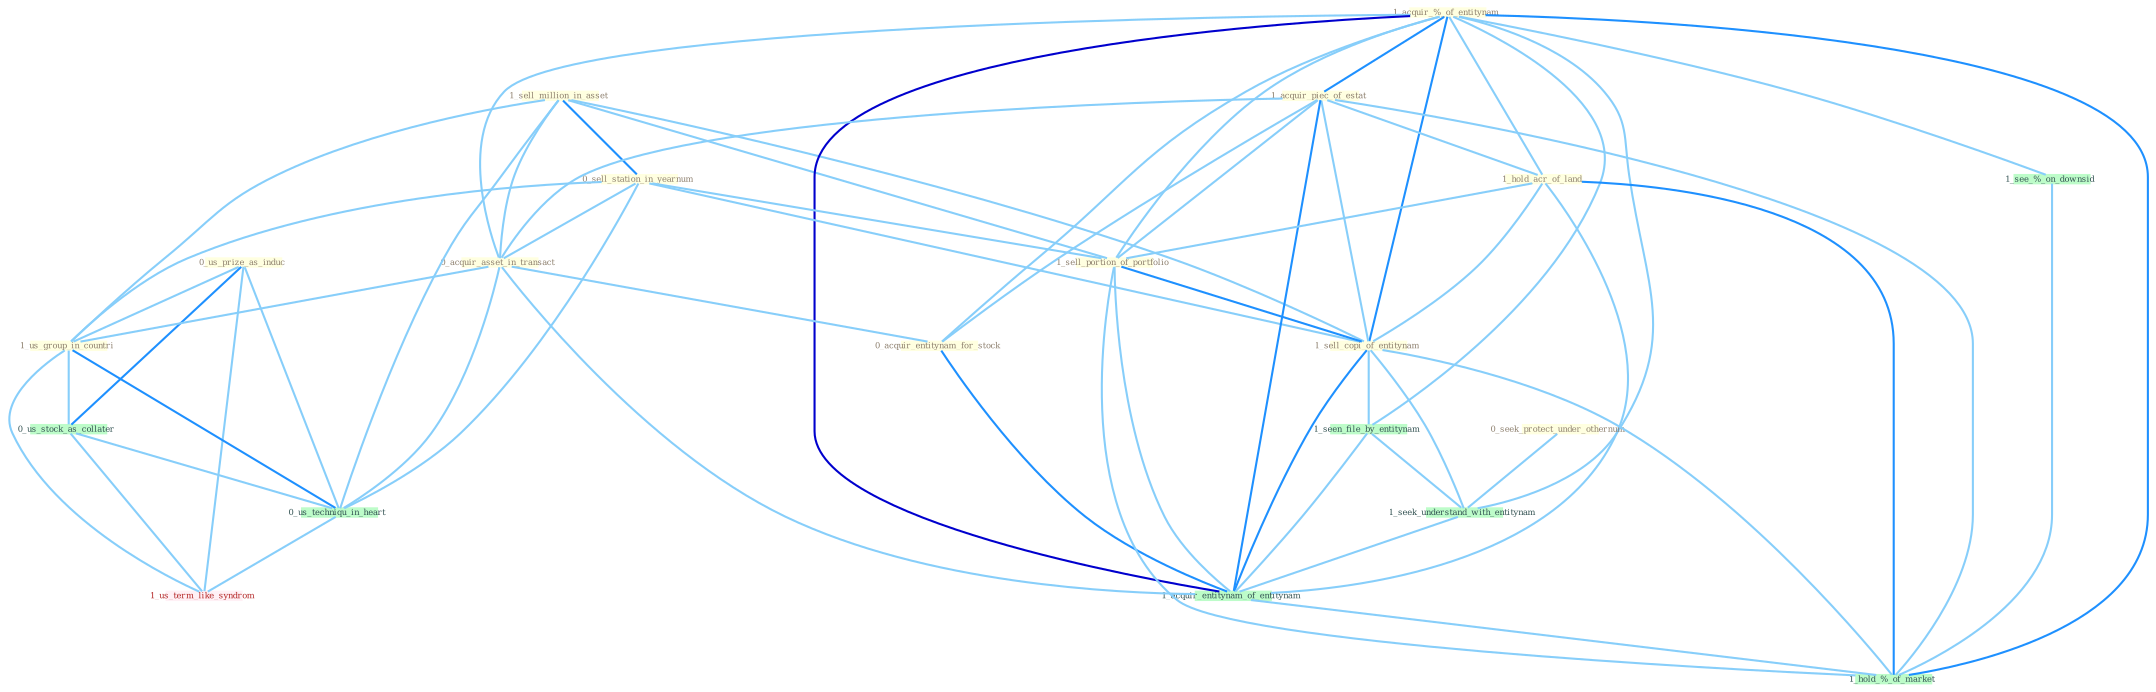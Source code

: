 Graph G{ 
    node
    [shape=polygon,style=filled,width=.5,height=.06,color="#BDFCC9",fixedsize=true,fontsize=4,
    fontcolor="#2f4f4f"];
    {node
    [color="#ffffe0", fontcolor="#8b7d6b"] "0_us_prize_as_induc " "1_sell_million_in_asset " "1_acquir_%_of_entitynam " "0_sell_station_in_yearnum " "1_acquir_piec_of_estat " "0_acquir_asset_in_transact " "1_hold_acr_of_land " "1_us_group_in_countri " "0_acquir_entitynam_for_stock " "0_seek_protect_under_othernum " "1_sell_portion_of_portfolio " "1_sell_copi_of_entitynam "}
{node [color="#fff0f5", fontcolor="#b22222"] "1_us_term_like_syndrom "}
edge [color="#B0E2FF"];

	"0_us_prize_as_induc " -- "1_us_group_in_countri " [w="1", color="#87cefa" ];
	"0_us_prize_as_induc " -- "0_us_stock_as_collater " [w="2", color="#1e90ff" , len=0.8];
	"0_us_prize_as_induc " -- "0_us_techniqu_in_heart " [w="1", color="#87cefa" ];
	"0_us_prize_as_induc " -- "1_us_term_like_syndrom " [w="1", color="#87cefa" ];
	"1_sell_million_in_asset " -- "0_sell_station_in_yearnum " [w="2", color="#1e90ff" , len=0.8];
	"1_sell_million_in_asset " -- "0_acquir_asset_in_transact " [w="1", color="#87cefa" ];
	"1_sell_million_in_asset " -- "1_us_group_in_countri " [w="1", color="#87cefa" ];
	"1_sell_million_in_asset " -- "1_sell_portion_of_portfolio " [w="1", color="#87cefa" ];
	"1_sell_million_in_asset " -- "1_sell_copi_of_entitynam " [w="1", color="#87cefa" ];
	"1_sell_million_in_asset " -- "0_us_techniqu_in_heart " [w="1", color="#87cefa" ];
	"1_acquir_%_of_entitynam " -- "1_acquir_piec_of_estat " [w="2", color="#1e90ff" , len=0.8];
	"1_acquir_%_of_entitynam " -- "0_acquir_asset_in_transact " [w="1", color="#87cefa" ];
	"1_acquir_%_of_entitynam " -- "1_hold_acr_of_land " [w="1", color="#87cefa" ];
	"1_acquir_%_of_entitynam " -- "0_acquir_entitynam_for_stock " [w="1", color="#87cefa" ];
	"1_acquir_%_of_entitynam " -- "1_sell_portion_of_portfolio " [w="1", color="#87cefa" ];
	"1_acquir_%_of_entitynam " -- "1_sell_copi_of_entitynam " [w="2", color="#1e90ff" , len=0.8];
	"1_acquir_%_of_entitynam " -- "1_seen_file_by_entitynam " [w="1", color="#87cefa" ];
	"1_acquir_%_of_entitynam " -- "1_seek_understand_with_entitynam " [w="1", color="#87cefa" ];
	"1_acquir_%_of_entitynam " -- "1_acquir_entitynam_of_entitynam " [w="3", color="#0000cd" , len=0.6];
	"1_acquir_%_of_entitynam " -- "1_see_%_on_downsid " [w="1", color="#87cefa" ];
	"1_acquir_%_of_entitynam " -- "1_hold_%_of_market " [w="2", color="#1e90ff" , len=0.8];
	"0_sell_station_in_yearnum " -- "0_acquir_asset_in_transact " [w="1", color="#87cefa" ];
	"0_sell_station_in_yearnum " -- "1_us_group_in_countri " [w="1", color="#87cefa" ];
	"0_sell_station_in_yearnum " -- "1_sell_portion_of_portfolio " [w="1", color="#87cefa" ];
	"0_sell_station_in_yearnum " -- "1_sell_copi_of_entitynam " [w="1", color="#87cefa" ];
	"0_sell_station_in_yearnum " -- "0_us_techniqu_in_heart " [w="1", color="#87cefa" ];
	"1_acquir_piec_of_estat " -- "0_acquir_asset_in_transact " [w="1", color="#87cefa" ];
	"1_acquir_piec_of_estat " -- "1_hold_acr_of_land " [w="1", color="#87cefa" ];
	"1_acquir_piec_of_estat " -- "0_acquir_entitynam_for_stock " [w="1", color="#87cefa" ];
	"1_acquir_piec_of_estat " -- "1_sell_portion_of_portfolio " [w="1", color="#87cefa" ];
	"1_acquir_piec_of_estat " -- "1_sell_copi_of_entitynam " [w="1", color="#87cefa" ];
	"1_acquir_piec_of_estat " -- "1_acquir_entitynam_of_entitynam " [w="2", color="#1e90ff" , len=0.8];
	"1_acquir_piec_of_estat " -- "1_hold_%_of_market " [w="1", color="#87cefa" ];
	"0_acquir_asset_in_transact " -- "1_us_group_in_countri " [w="1", color="#87cefa" ];
	"0_acquir_asset_in_transact " -- "0_acquir_entitynam_for_stock " [w="1", color="#87cefa" ];
	"0_acquir_asset_in_transact " -- "1_acquir_entitynam_of_entitynam " [w="1", color="#87cefa" ];
	"0_acquir_asset_in_transact " -- "0_us_techniqu_in_heart " [w="1", color="#87cefa" ];
	"1_hold_acr_of_land " -- "1_sell_portion_of_portfolio " [w="1", color="#87cefa" ];
	"1_hold_acr_of_land " -- "1_sell_copi_of_entitynam " [w="1", color="#87cefa" ];
	"1_hold_acr_of_land " -- "1_acquir_entitynam_of_entitynam " [w="1", color="#87cefa" ];
	"1_hold_acr_of_land " -- "1_hold_%_of_market " [w="2", color="#1e90ff" , len=0.8];
	"1_us_group_in_countri " -- "0_us_stock_as_collater " [w="1", color="#87cefa" ];
	"1_us_group_in_countri " -- "0_us_techniqu_in_heart " [w="2", color="#1e90ff" , len=0.8];
	"1_us_group_in_countri " -- "1_us_term_like_syndrom " [w="1", color="#87cefa" ];
	"0_acquir_entitynam_for_stock " -- "1_acquir_entitynam_of_entitynam " [w="2", color="#1e90ff" , len=0.8];
	"0_seek_protect_under_othernum " -- "1_seek_understand_with_entitynam " [w="1", color="#87cefa" ];
	"1_sell_portion_of_portfolio " -- "1_sell_copi_of_entitynam " [w="2", color="#1e90ff" , len=0.8];
	"1_sell_portion_of_portfolio " -- "1_acquir_entitynam_of_entitynam " [w="1", color="#87cefa" ];
	"1_sell_portion_of_portfolio " -- "1_hold_%_of_market " [w="1", color="#87cefa" ];
	"1_sell_copi_of_entitynam " -- "1_seen_file_by_entitynam " [w="1", color="#87cefa" ];
	"1_sell_copi_of_entitynam " -- "1_seek_understand_with_entitynam " [w="1", color="#87cefa" ];
	"1_sell_copi_of_entitynam " -- "1_acquir_entitynam_of_entitynam " [w="2", color="#1e90ff" , len=0.8];
	"1_sell_copi_of_entitynam " -- "1_hold_%_of_market " [w="1", color="#87cefa" ];
	"1_seen_file_by_entitynam " -- "1_seek_understand_with_entitynam " [w="1", color="#87cefa" ];
	"1_seen_file_by_entitynam " -- "1_acquir_entitynam_of_entitynam " [w="1", color="#87cefa" ];
	"0_us_stock_as_collater " -- "0_us_techniqu_in_heart " [w="1", color="#87cefa" ];
	"0_us_stock_as_collater " -- "1_us_term_like_syndrom " [w="1", color="#87cefa" ];
	"1_seek_understand_with_entitynam " -- "1_acquir_entitynam_of_entitynam " [w="1", color="#87cefa" ];
	"1_acquir_entitynam_of_entitynam " -- "1_hold_%_of_market " [w="1", color="#87cefa" ];
	"0_us_techniqu_in_heart " -- "1_us_term_like_syndrom " [w="1", color="#87cefa" ];
	"1_see_%_on_downsid " -- "1_hold_%_of_market " [w="1", color="#87cefa" ];
}